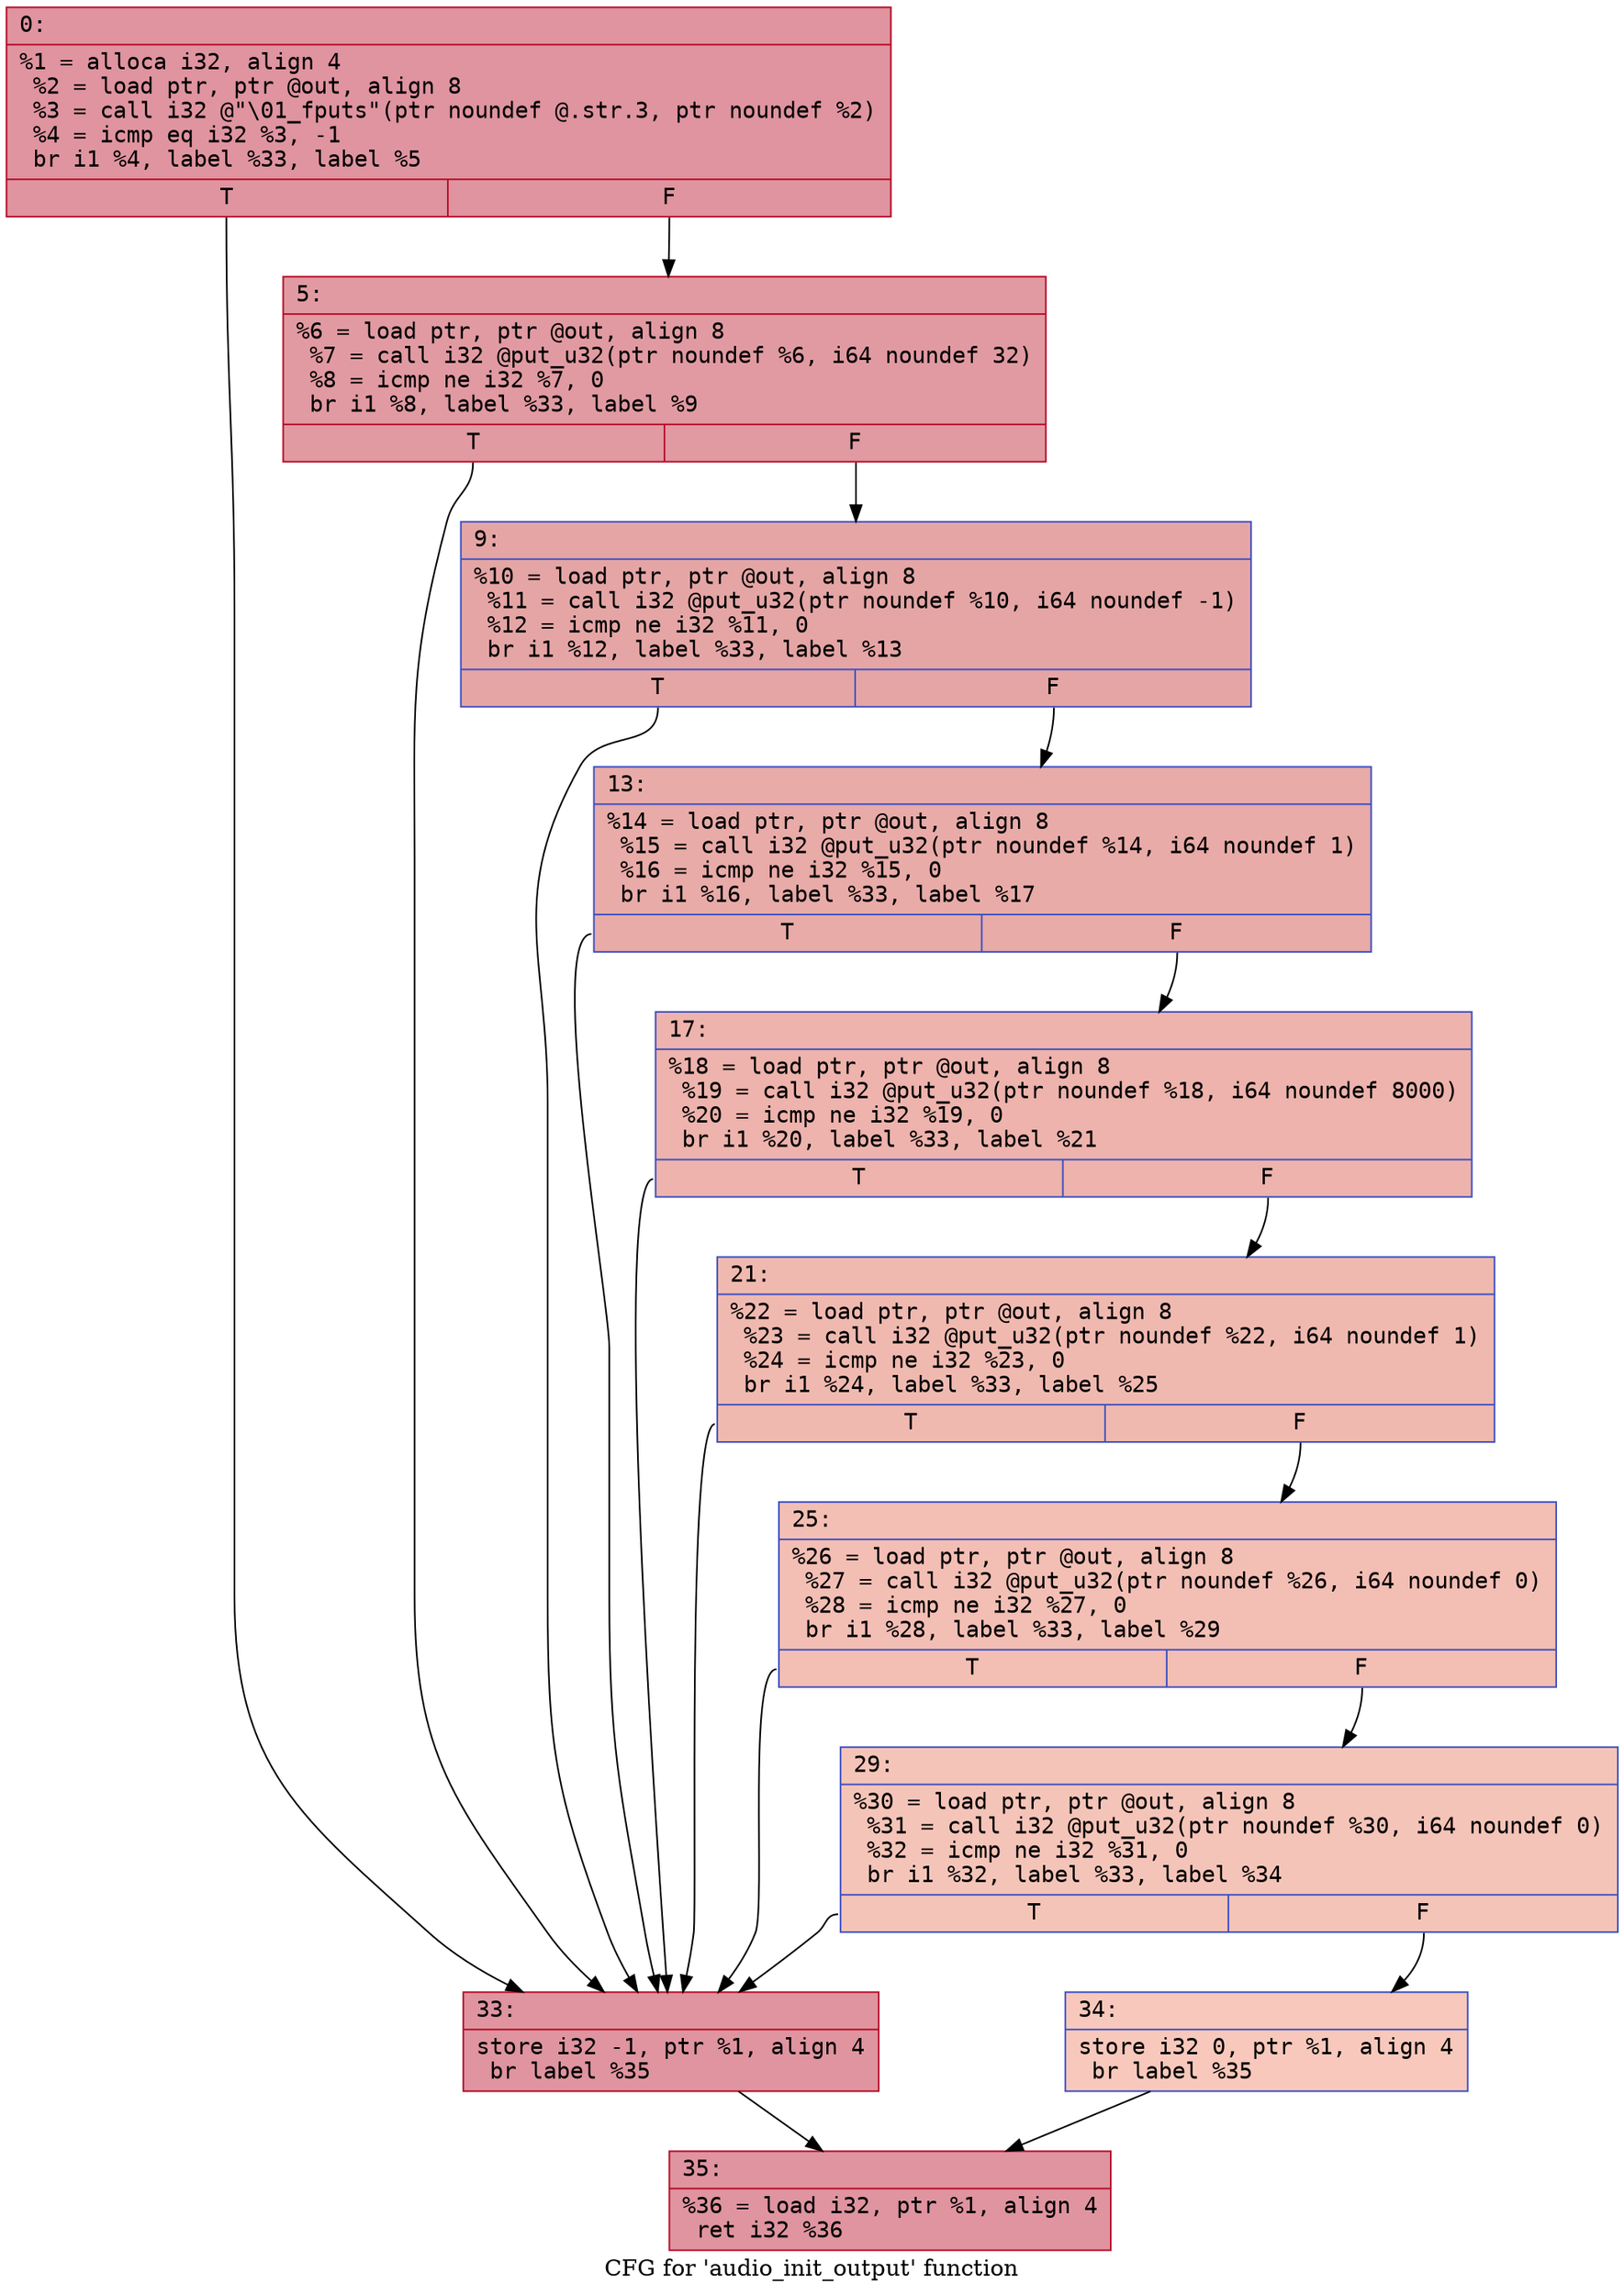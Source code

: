 digraph "CFG for 'audio_init_output' function" {
	label="CFG for 'audio_init_output' function";

	Node0x60000190a8a0 [shape=record,color="#b70d28ff", style=filled, fillcolor="#b70d2870" fontname="Courier",label="{0:\l|  %1 = alloca i32, align 4\l  %2 = load ptr, ptr @out, align 8\l  %3 = call i32 @\"\\01_fputs\"(ptr noundef @.str.3, ptr noundef %2)\l  %4 = icmp eq i32 %3, -1\l  br i1 %4, label %33, label %5\l|{<s0>T|<s1>F}}"];
	Node0x60000190a8a0:s0 -> Node0x60000190ab20[tooltip="0 -> 33\nProbability 37.50%" ];
	Node0x60000190a8a0:s1 -> Node0x60000190a8f0[tooltip="0 -> 5\nProbability 62.50%" ];
	Node0x60000190a8f0 [shape=record,color="#b70d28ff", style=filled, fillcolor="#bb1b2c70" fontname="Courier",label="{5:\l|  %6 = load ptr, ptr @out, align 8\l  %7 = call i32 @put_u32(ptr noundef %6, i64 noundef 32)\l  %8 = icmp ne i32 %7, 0\l  br i1 %8, label %33, label %9\l|{<s0>T|<s1>F}}"];
	Node0x60000190a8f0:s0 -> Node0x60000190ab20[tooltip="5 -> 33\nProbability 62.50%" ];
	Node0x60000190a8f0:s1 -> Node0x60000190a940[tooltip="5 -> 9\nProbability 37.50%" ];
	Node0x60000190a940 [shape=record,color="#3d50c3ff", style=filled, fillcolor="#c5333470" fontname="Courier",label="{9:\l|  %10 = load ptr, ptr @out, align 8\l  %11 = call i32 @put_u32(ptr noundef %10, i64 noundef -1)\l  %12 = icmp ne i32 %11, 0\l  br i1 %12, label %33, label %13\l|{<s0>T|<s1>F}}"];
	Node0x60000190a940:s0 -> Node0x60000190ab20[tooltip="9 -> 33\nProbability 62.50%" ];
	Node0x60000190a940:s1 -> Node0x60000190a990[tooltip="9 -> 13\nProbability 37.50%" ];
	Node0x60000190a990 [shape=record,color="#3d50c3ff", style=filled, fillcolor="#cc403a70" fontname="Courier",label="{13:\l|  %14 = load ptr, ptr @out, align 8\l  %15 = call i32 @put_u32(ptr noundef %14, i64 noundef 1)\l  %16 = icmp ne i32 %15, 0\l  br i1 %16, label %33, label %17\l|{<s0>T|<s1>F}}"];
	Node0x60000190a990:s0 -> Node0x60000190ab20[tooltip="13 -> 33\nProbability 62.50%" ];
	Node0x60000190a990:s1 -> Node0x60000190a9e0[tooltip="13 -> 17\nProbability 37.50%" ];
	Node0x60000190a9e0 [shape=record,color="#3d50c3ff", style=filled, fillcolor="#d6524470" fontname="Courier",label="{17:\l|  %18 = load ptr, ptr @out, align 8\l  %19 = call i32 @put_u32(ptr noundef %18, i64 noundef 8000)\l  %20 = icmp ne i32 %19, 0\l  br i1 %20, label %33, label %21\l|{<s0>T|<s1>F}}"];
	Node0x60000190a9e0:s0 -> Node0x60000190ab20[tooltip="17 -> 33\nProbability 62.50%" ];
	Node0x60000190a9e0:s1 -> Node0x60000190aa30[tooltip="17 -> 21\nProbability 37.50%" ];
	Node0x60000190aa30 [shape=record,color="#3d50c3ff", style=filled, fillcolor="#de614d70" fontname="Courier",label="{21:\l|  %22 = load ptr, ptr @out, align 8\l  %23 = call i32 @put_u32(ptr noundef %22, i64 noundef 1)\l  %24 = icmp ne i32 %23, 0\l  br i1 %24, label %33, label %25\l|{<s0>T|<s1>F}}"];
	Node0x60000190aa30:s0 -> Node0x60000190ab20[tooltip="21 -> 33\nProbability 62.50%" ];
	Node0x60000190aa30:s1 -> Node0x60000190aa80[tooltip="21 -> 25\nProbability 37.50%" ];
	Node0x60000190aa80 [shape=record,color="#3d50c3ff", style=filled, fillcolor="#e36c5570" fontname="Courier",label="{25:\l|  %26 = load ptr, ptr @out, align 8\l  %27 = call i32 @put_u32(ptr noundef %26, i64 noundef 0)\l  %28 = icmp ne i32 %27, 0\l  br i1 %28, label %33, label %29\l|{<s0>T|<s1>F}}"];
	Node0x60000190aa80:s0 -> Node0x60000190ab20[tooltip="25 -> 33\nProbability 62.50%" ];
	Node0x60000190aa80:s1 -> Node0x60000190aad0[tooltip="25 -> 29\nProbability 37.50%" ];
	Node0x60000190aad0 [shape=record,color="#3d50c3ff", style=filled, fillcolor="#e97a5f70" fontname="Courier",label="{29:\l|  %30 = load ptr, ptr @out, align 8\l  %31 = call i32 @put_u32(ptr noundef %30, i64 noundef 0)\l  %32 = icmp ne i32 %31, 0\l  br i1 %32, label %33, label %34\l|{<s0>T|<s1>F}}"];
	Node0x60000190aad0:s0 -> Node0x60000190ab20[tooltip="29 -> 33\nProbability 62.50%" ];
	Node0x60000190aad0:s1 -> Node0x60000190ab70[tooltip="29 -> 34\nProbability 37.50%" ];
	Node0x60000190ab20 [shape=record,color="#b70d28ff", style=filled, fillcolor="#b70d2870" fontname="Courier",label="{33:\l|  store i32 -1, ptr %1, align 4\l  br label %35\l}"];
	Node0x60000190ab20 -> Node0x60000190abc0[tooltip="33 -> 35\nProbability 100.00%" ];
	Node0x60000190ab70 [shape=record,color="#3d50c3ff", style=filled, fillcolor="#ed836670" fontname="Courier",label="{34:\l|  store i32 0, ptr %1, align 4\l  br label %35\l}"];
	Node0x60000190ab70 -> Node0x60000190abc0[tooltip="34 -> 35\nProbability 100.00%" ];
	Node0x60000190abc0 [shape=record,color="#b70d28ff", style=filled, fillcolor="#b70d2870" fontname="Courier",label="{35:\l|  %36 = load i32, ptr %1, align 4\l  ret i32 %36\l}"];
}
